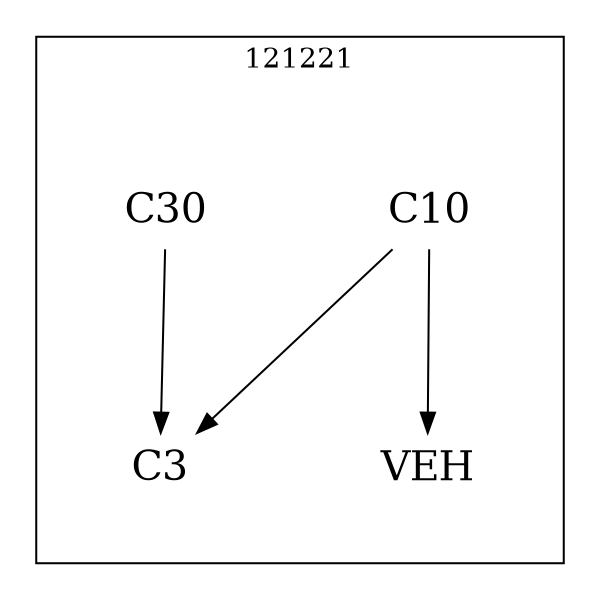 strict digraph DAGS {
	size = "4,4!" ; ratio ="fill"; subgraph cluster_0{
			labeldoc = "t";
			label = "121221";node	[label= VEH, shape = plaintext, fontsize=20] VEH;node	[label= C3, shape = plaintext, fontsize=20] C3;node	[label= C10, shape = plaintext, fontsize=20] C10;node	[label= C30, shape = plaintext, fontsize=20] C30;
C10->VEH;
C10->C3;
C30->C3;
	}}